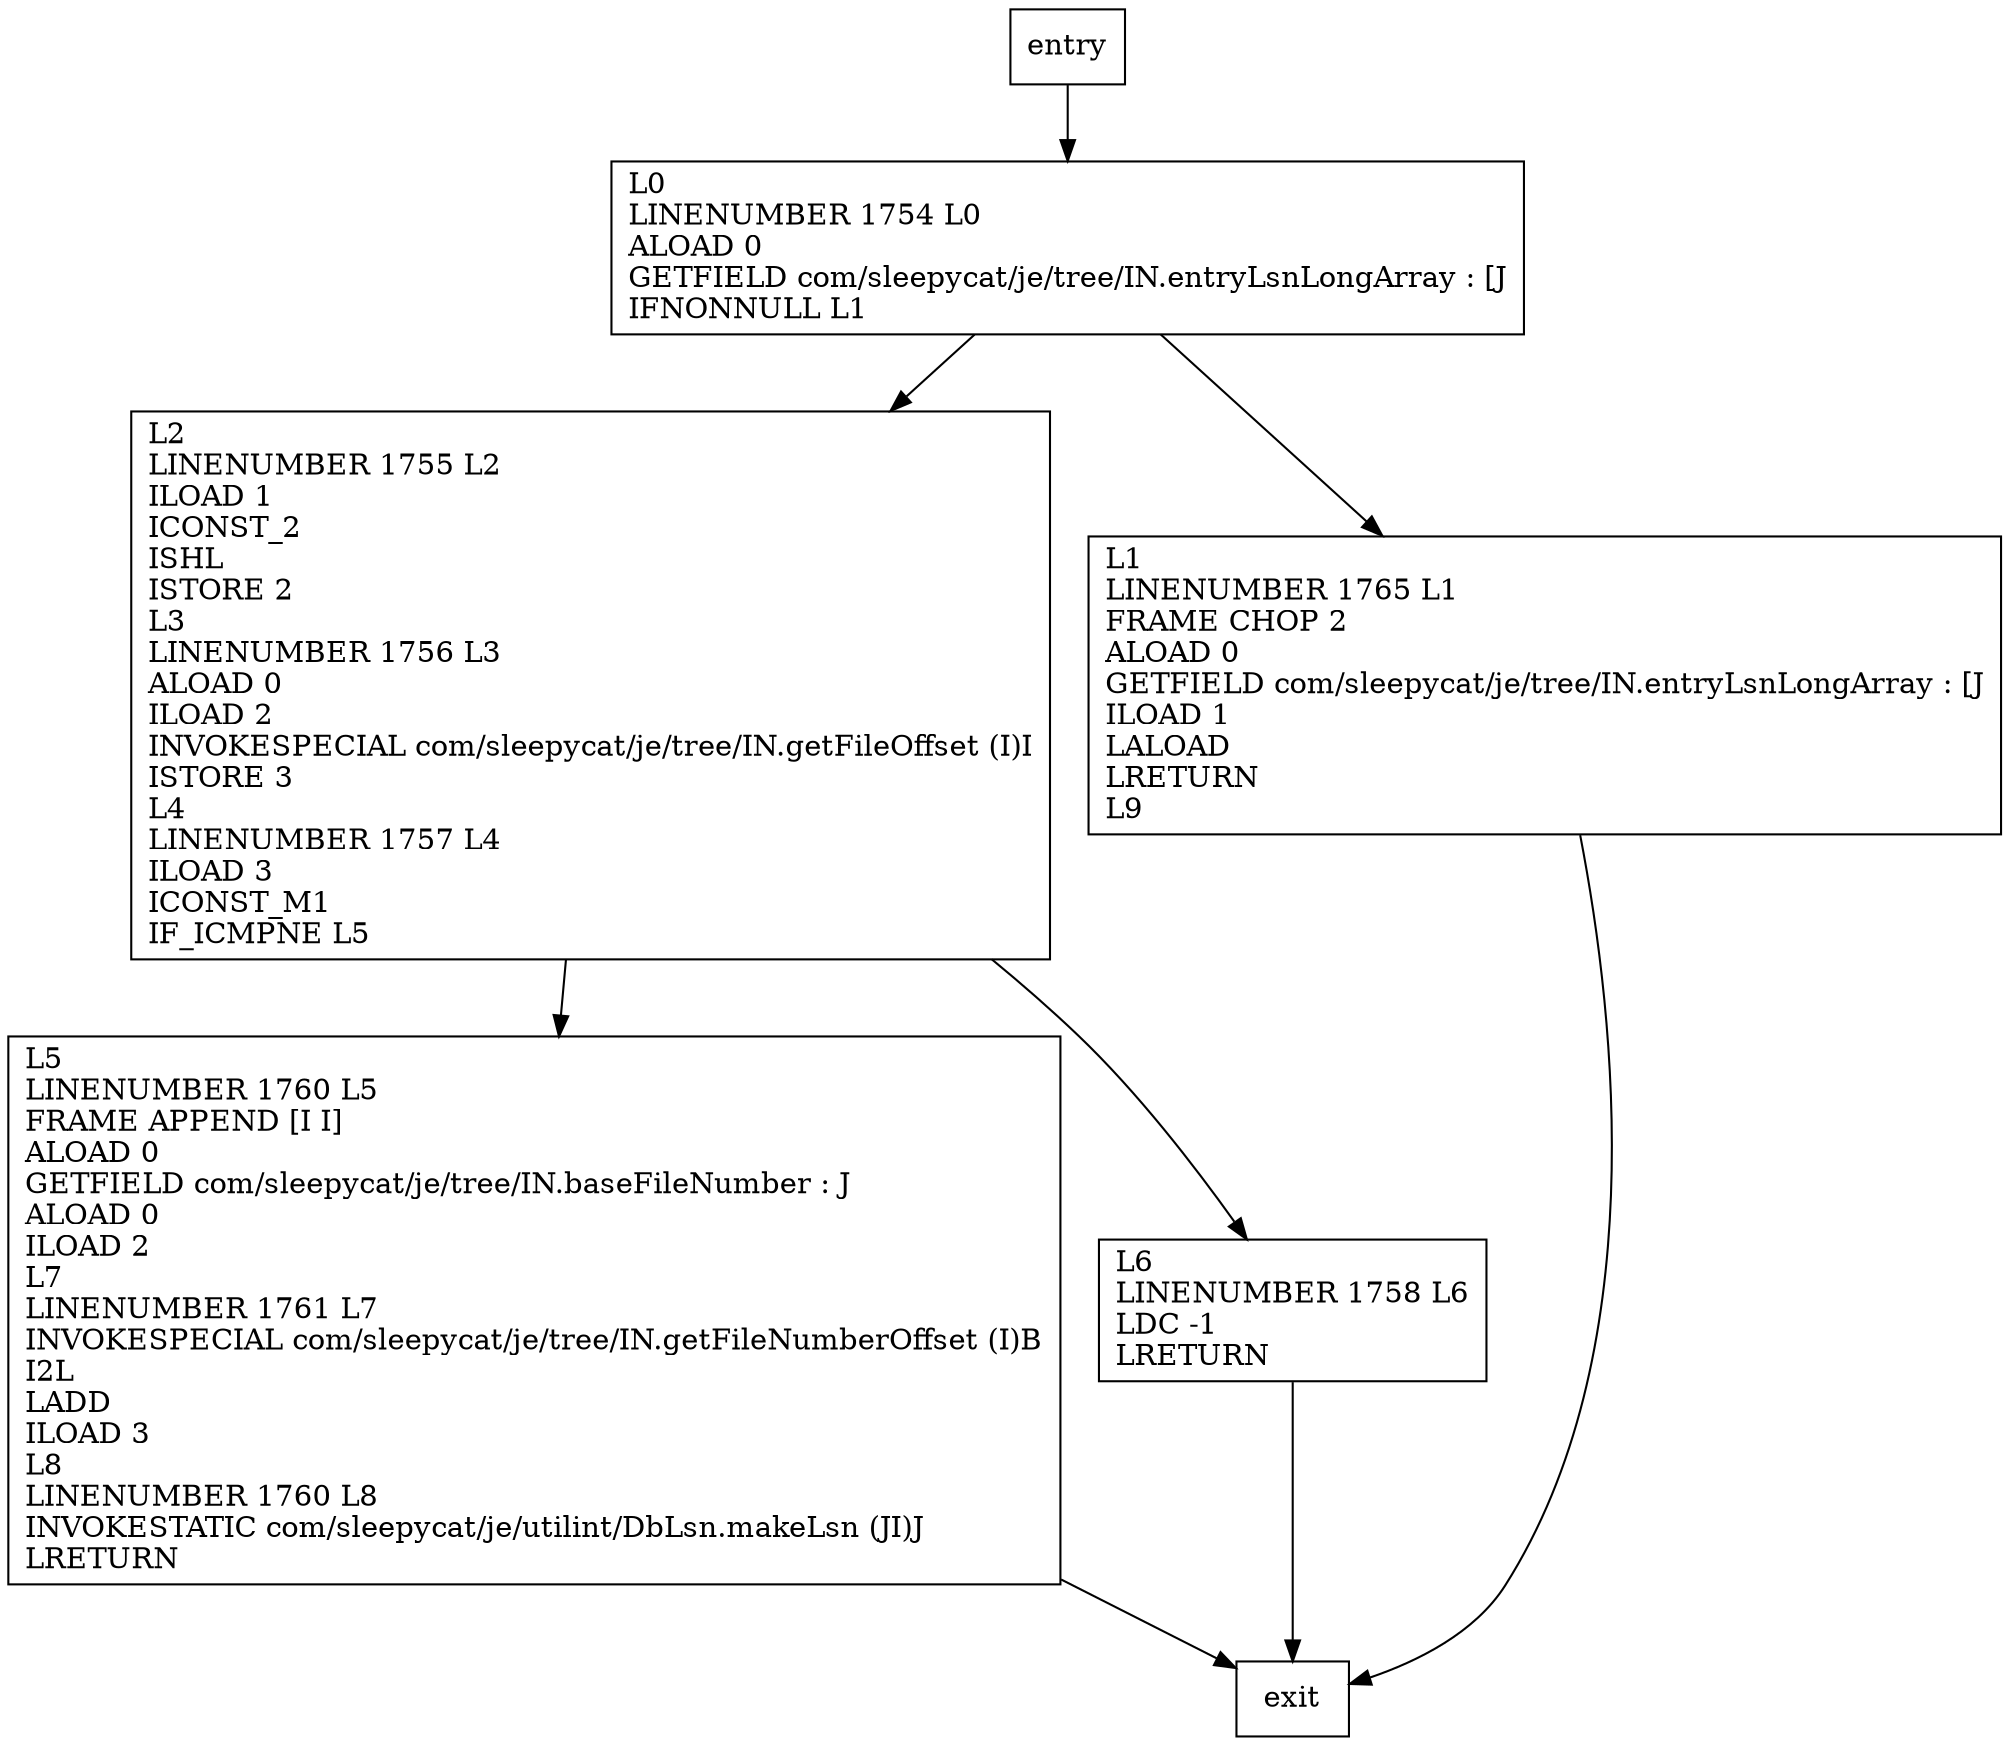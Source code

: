 digraph getLsn {
node [shape=record];
1989011659 [label="L5\lLINENUMBER 1760 L5\lFRAME APPEND [I I]\lALOAD 0\lGETFIELD com/sleepycat/je/tree/IN.baseFileNumber : J\lALOAD 0\lILOAD 2\lL7\lLINENUMBER 1761 L7\lINVOKESPECIAL com/sleepycat/je/tree/IN.getFileNumberOffset (I)B\lI2L\lLADD\lILOAD 3\lL8\lLINENUMBER 1760 L8\lINVOKESTATIC com/sleepycat/je/utilint/DbLsn.makeLsn (JI)J\lLRETURN\l"];
1157170696 [label="L6\lLINENUMBER 1758 L6\lLDC -1\lLRETURN\l"];
482721916 [label="L0\lLINENUMBER 1754 L0\lALOAD 0\lGETFIELD com/sleepycat/je/tree/IN.entryLsnLongArray : [J\lIFNONNULL L1\l"];
1900364149 [label="L2\lLINENUMBER 1755 L2\lILOAD 1\lICONST_2\lISHL\lISTORE 2\lL3\lLINENUMBER 1756 L3\lALOAD 0\lILOAD 2\lINVOKESPECIAL com/sleepycat/je/tree/IN.getFileOffset (I)I\lISTORE 3\lL4\lLINENUMBER 1757 L4\lILOAD 3\lICONST_M1\lIF_ICMPNE L5\l"];
294711592 [label="L1\lLINENUMBER 1765 L1\lFRAME CHOP 2\lALOAD 0\lGETFIELD com/sleepycat/je/tree/IN.entryLsnLongArray : [J\lILOAD 1\lLALOAD\lLRETURN\lL9\l"];
entry;
exit;
entry -> 482721916
1989011659 -> exit
1157170696 -> exit
482721916 -> 1900364149
482721916 -> 294711592
1900364149 -> 1989011659
1900364149 -> 1157170696
294711592 -> exit
}
